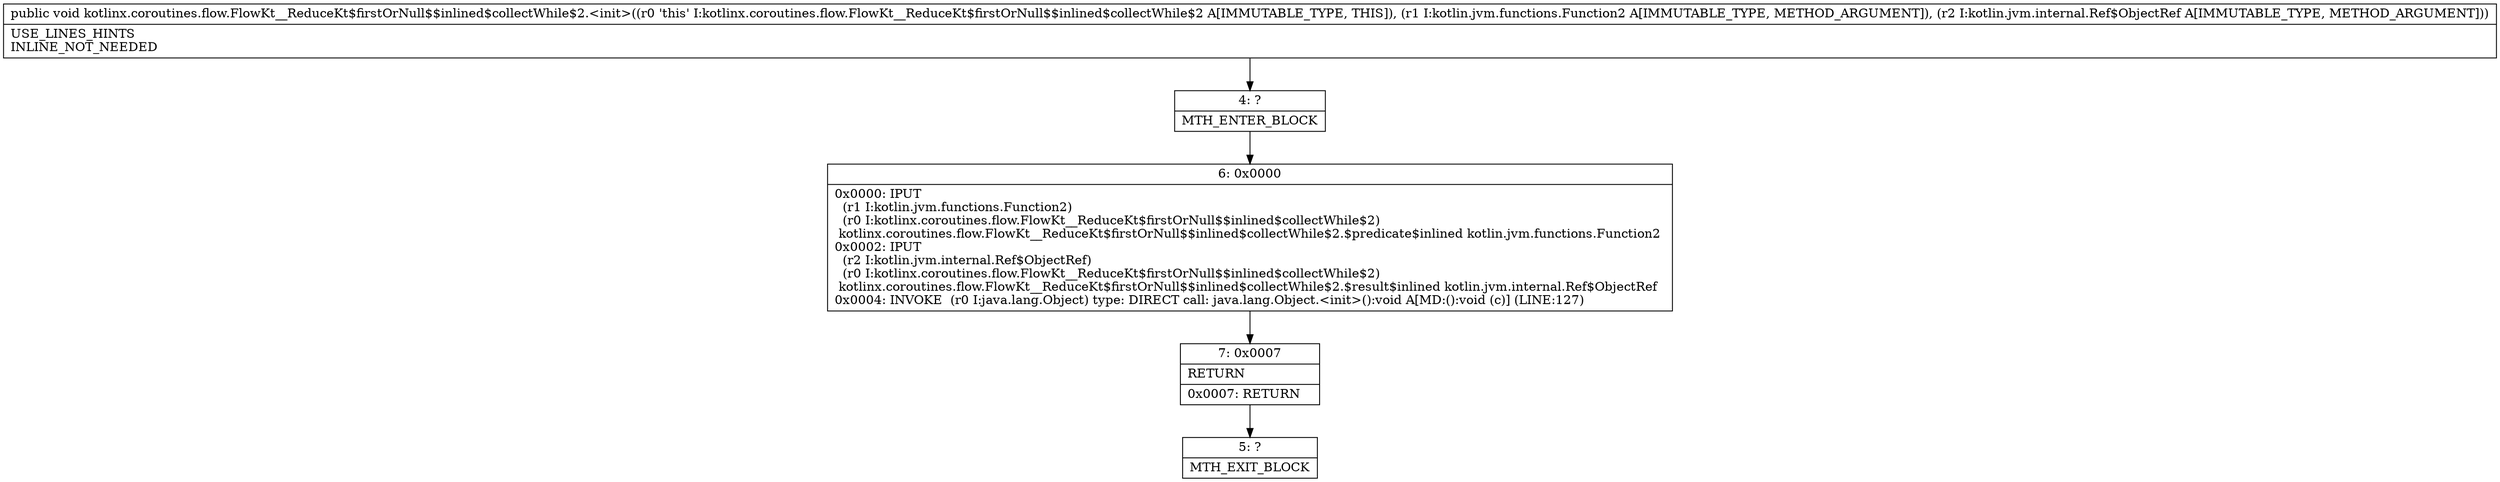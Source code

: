 digraph "CFG forkotlinx.coroutines.flow.FlowKt__ReduceKt$firstOrNull$$inlined$collectWhile$2.\<init\>(Lkotlin\/jvm\/functions\/Function2;Lkotlin\/jvm\/internal\/Ref$ObjectRef;)V" {
Node_4 [shape=record,label="{4\:\ ?|MTH_ENTER_BLOCK\l}"];
Node_6 [shape=record,label="{6\:\ 0x0000|0x0000: IPUT  \l  (r1 I:kotlin.jvm.functions.Function2)\l  (r0 I:kotlinx.coroutines.flow.FlowKt__ReduceKt$firstOrNull$$inlined$collectWhile$2)\l kotlinx.coroutines.flow.FlowKt__ReduceKt$firstOrNull$$inlined$collectWhile$2.$predicate$inlined kotlin.jvm.functions.Function2 \l0x0002: IPUT  \l  (r2 I:kotlin.jvm.internal.Ref$ObjectRef)\l  (r0 I:kotlinx.coroutines.flow.FlowKt__ReduceKt$firstOrNull$$inlined$collectWhile$2)\l kotlinx.coroutines.flow.FlowKt__ReduceKt$firstOrNull$$inlined$collectWhile$2.$result$inlined kotlin.jvm.internal.Ref$ObjectRef \l0x0004: INVOKE  (r0 I:java.lang.Object) type: DIRECT call: java.lang.Object.\<init\>():void A[MD:():void (c)] (LINE:127)\l}"];
Node_7 [shape=record,label="{7\:\ 0x0007|RETURN\l|0x0007: RETURN   \l}"];
Node_5 [shape=record,label="{5\:\ ?|MTH_EXIT_BLOCK\l}"];
MethodNode[shape=record,label="{public void kotlinx.coroutines.flow.FlowKt__ReduceKt$firstOrNull$$inlined$collectWhile$2.\<init\>((r0 'this' I:kotlinx.coroutines.flow.FlowKt__ReduceKt$firstOrNull$$inlined$collectWhile$2 A[IMMUTABLE_TYPE, THIS]), (r1 I:kotlin.jvm.functions.Function2 A[IMMUTABLE_TYPE, METHOD_ARGUMENT]), (r2 I:kotlin.jvm.internal.Ref$ObjectRef A[IMMUTABLE_TYPE, METHOD_ARGUMENT]))  | USE_LINES_HINTS\lINLINE_NOT_NEEDED\l}"];
MethodNode -> Node_4;Node_4 -> Node_6;
Node_6 -> Node_7;
Node_7 -> Node_5;
}

